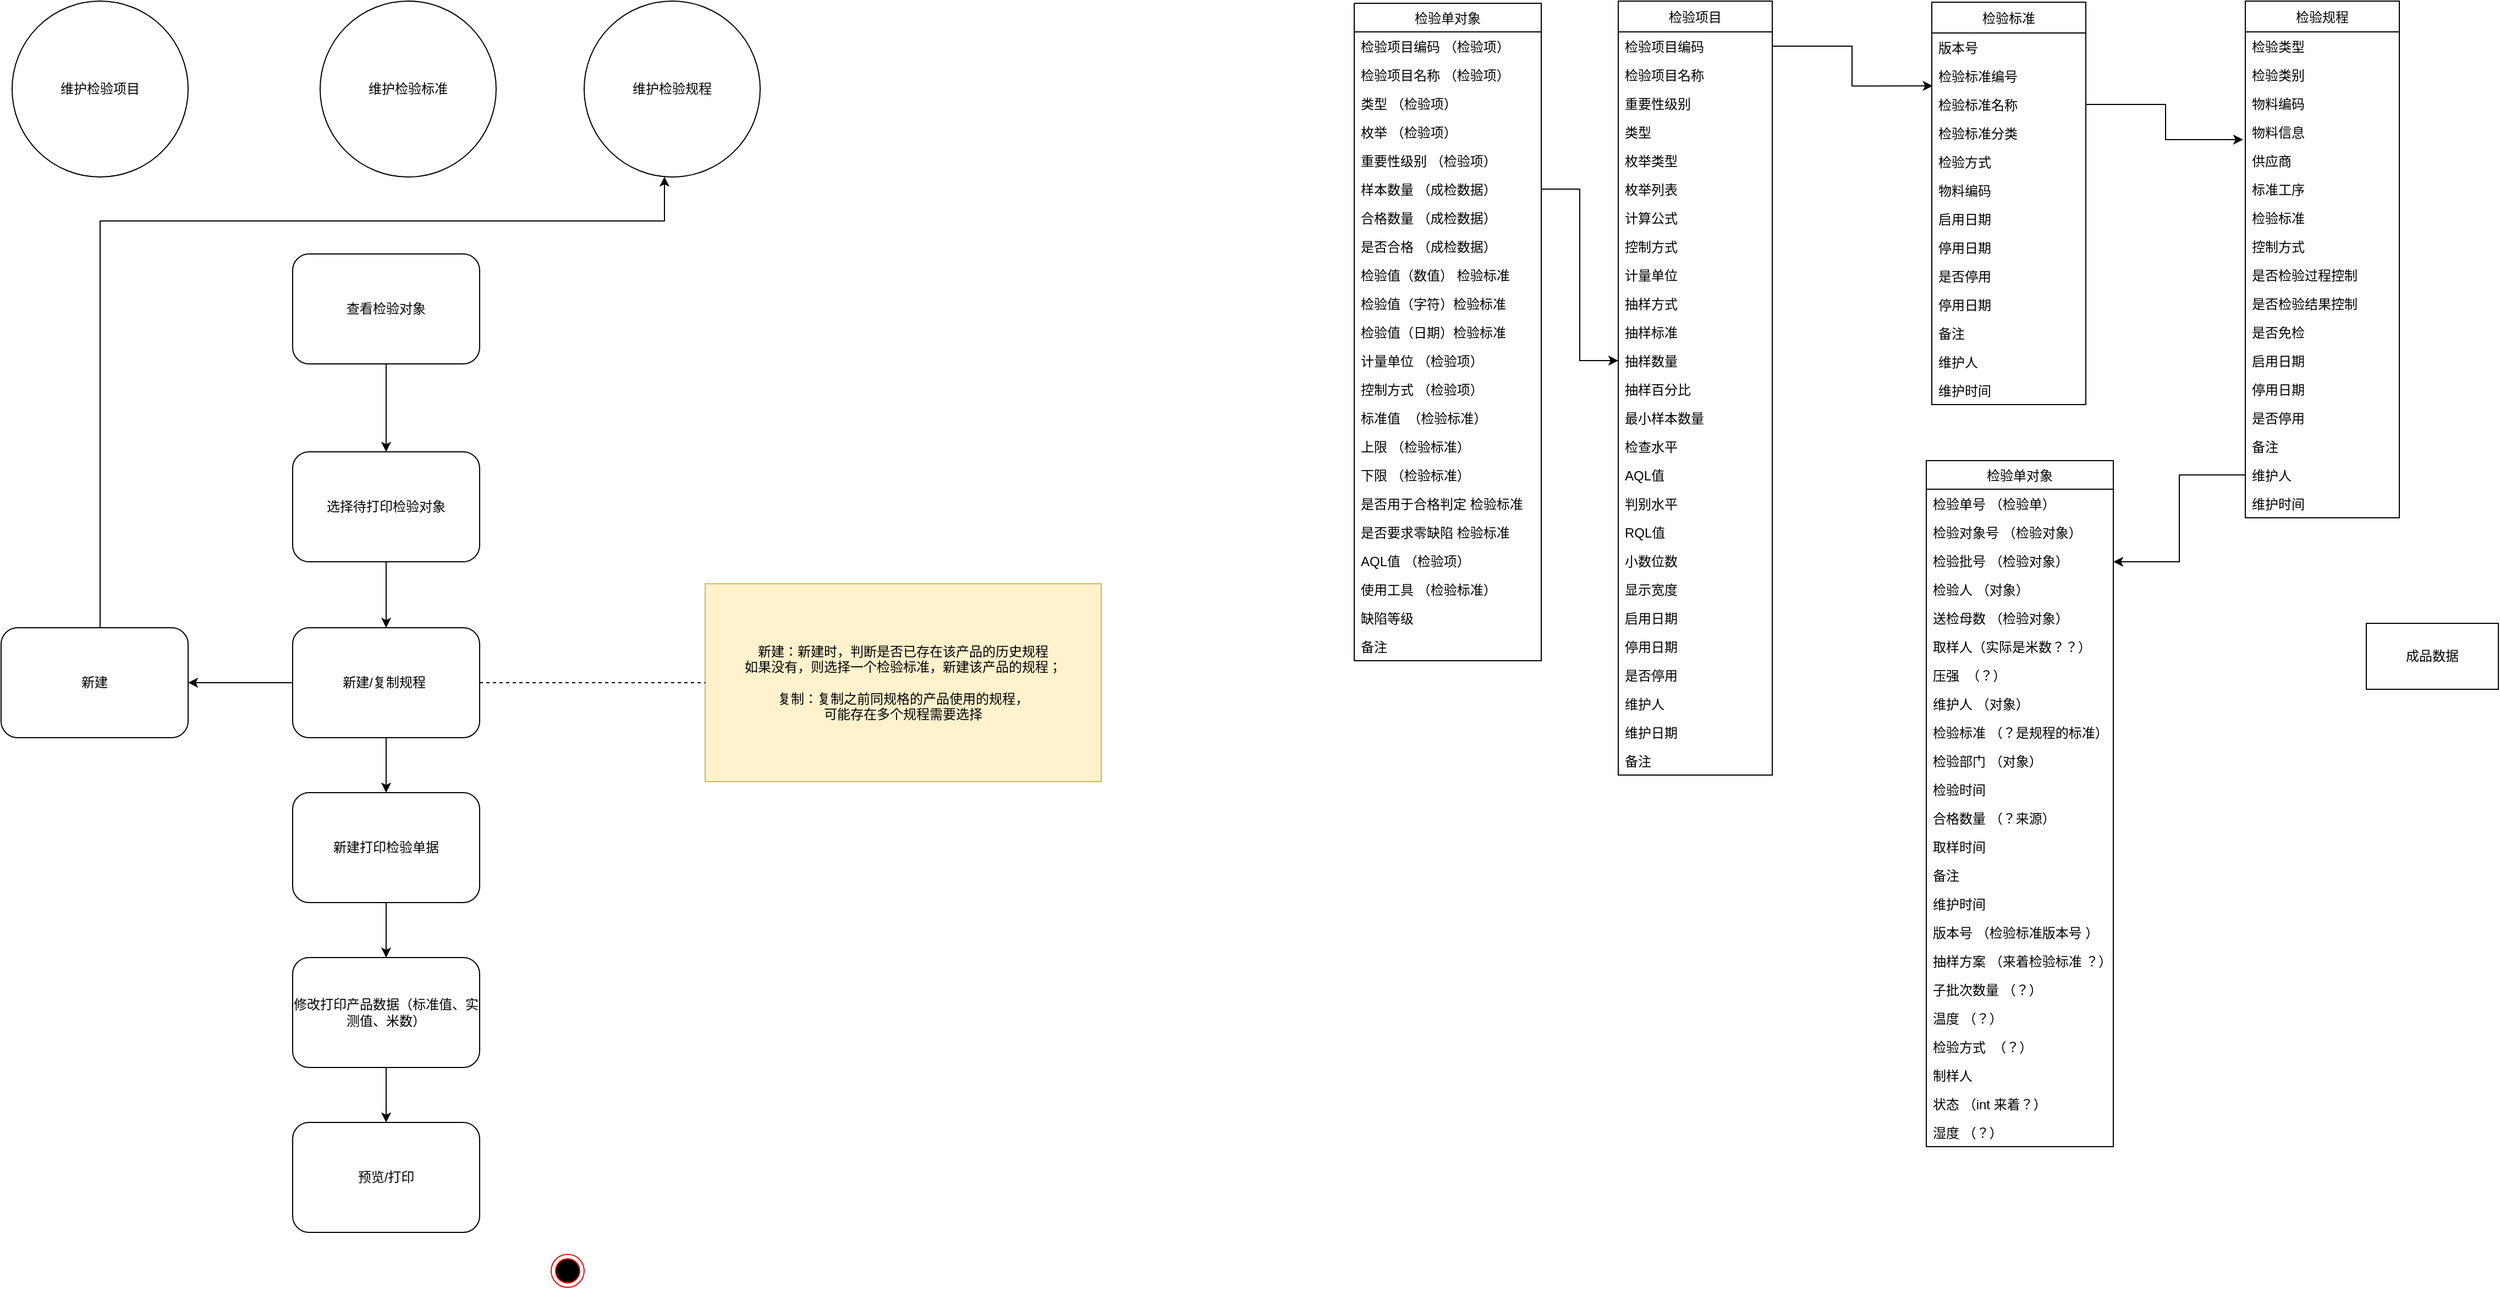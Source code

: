 <mxfile version="11.3.2" type="github" pages="1"><diagram id="yRJw3MfGVrX5ftOfVxAu" name="Page-1"><mxGraphModel dx="1422" dy="794" grid="1" gridSize="10" guides="1" tooltips="1" connect="1" arrows="1" fold="1" page="1" pageScale="1" pageWidth="827" pageHeight="1169" math="0" shadow="0"><root><mxCell id="0"/><mxCell id="1" parent="0"/><mxCell id="pvMwDb80GqinH4Lg2zpV-3" value="检验项目" style="swimlane;fontStyle=0;childLayout=stackLayout;horizontal=1;startSize=28;fillColor=none;horizontalStack=0;resizeParent=1;resizeParentMax=0;resizeLast=0;collapsible=1;marginBottom=0;" parent="1" vertex="1"><mxGeometry x="1540" y="40" width="140" height="704" as="geometry"><mxRectangle x="1540" y="40" width="90" height="26" as="alternateBounds"/></mxGeometry></mxCell><mxCell id="pvMwDb80GqinH4Lg2zpV-4" value="检验项目编码" style="text;strokeColor=none;fillColor=none;align=left;verticalAlign=top;spacingLeft=4;spacingRight=4;overflow=hidden;rotatable=0;points=[[0,0.5],[1,0.5]];portConstraint=eastwest;" parent="pvMwDb80GqinH4Lg2zpV-3" vertex="1"><mxGeometry y="28" width="140" height="26" as="geometry"/></mxCell><mxCell id="pvMwDb80GqinH4Lg2zpV-5" value="检验项目名称" style="text;strokeColor=none;fillColor=none;align=left;verticalAlign=top;spacingLeft=4;spacingRight=4;overflow=hidden;rotatable=0;points=[[0,0.5],[1,0.5]];portConstraint=eastwest;" parent="pvMwDb80GqinH4Lg2zpV-3" vertex="1"><mxGeometry y="54" width="140" height="26" as="geometry"/></mxCell><mxCell id="pvMwDb80GqinH4Lg2zpV-6" value="重要性级别" style="text;strokeColor=none;fillColor=none;align=left;verticalAlign=top;spacingLeft=4;spacingRight=4;overflow=hidden;rotatable=0;points=[[0,0.5],[1,0.5]];portConstraint=eastwest;" parent="pvMwDb80GqinH4Lg2zpV-3" vertex="1"><mxGeometry y="80" width="140" height="26" as="geometry"/></mxCell><mxCell id="pvMwDb80GqinH4Lg2zpV-12" value="类型" style="text;strokeColor=none;fillColor=none;align=left;verticalAlign=top;spacingLeft=4;spacingRight=4;overflow=hidden;rotatable=0;points=[[0,0.5],[1,0.5]];portConstraint=eastwest;" parent="pvMwDb80GqinH4Lg2zpV-3" vertex="1"><mxGeometry y="106" width="140" height="26" as="geometry"/></mxCell><mxCell id="pvMwDb80GqinH4Lg2zpV-13" value="枚举类型" style="text;strokeColor=none;fillColor=none;align=left;verticalAlign=top;spacingLeft=4;spacingRight=4;overflow=hidden;rotatable=0;points=[[0,0.5],[1,0.5]];portConstraint=eastwest;" parent="pvMwDb80GqinH4Lg2zpV-3" vertex="1"><mxGeometry y="132" width="140" height="26" as="geometry"/></mxCell><mxCell id="pvMwDb80GqinH4Lg2zpV-14" value="枚举列表" style="text;strokeColor=none;fillColor=none;align=left;verticalAlign=top;spacingLeft=4;spacingRight=4;overflow=hidden;rotatable=0;points=[[0,0.5],[1,0.5]];portConstraint=eastwest;" parent="pvMwDb80GqinH4Lg2zpV-3" vertex="1"><mxGeometry y="158" width="140" height="26" as="geometry"/></mxCell><mxCell id="pvMwDb80GqinH4Lg2zpV-15" value="计算公式" style="text;strokeColor=none;fillColor=none;align=left;verticalAlign=top;spacingLeft=4;spacingRight=4;overflow=hidden;rotatable=0;points=[[0,0.5],[1,0.5]];portConstraint=eastwest;" parent="pvMwDb80GqinH4Lg2zpV-3" vertex="1"><mxGeometry y="184" width="140" height="26" as="geometry"/></mxCell><mxCell id="pvMwDb80GqinH4Lg2zpV-16" value="控制方式" style="text;strokeColor=none;fillColor=none;align=left;verticalAlign=top;spacingLeft=4;spacingRight=4;overflow=hidden;rotatable=0;points=[[0,0.5],[1,0.5]];portConstraint=eastwest;" parent="pvMwDb80GqinH4Lg2zpV-3" vertex="1"><mxGeometry y="210" width="140" height="26" as="geometry"/></mxCell><mxCell id="pvMwDb80GqinH4Lg2zpV-17" value="计量单位" style="text;strokeColor=none;fillColor=none;align=left;verticalAlign=top;spacingLeft=4;spacingRight=4;overflow=hidden;rotatable=0;points=[[0,0.5],[1,0.5]];portConstraint=eastwest;" parent="pvMwDb80GqinH4Lg2zpV-3" vertex="1"><mxGeometry y="236" width="140" height="26" as="geometry"/></mxCell><mxCell id="pvMwDb80GqinH4Lg2zpV-85" value="抽样方式" style="text;strokeColor=none;fillColor=none;align=left;verticalAlign=top;spacingLeft=4;spacingRight=4;overflow=hidden;rotatable=0;points=[[0,0.5],[1,0.5]];portConstraint=eastwest;" parent="pvMwDb80GqinH4Lg2zpV-3" vertex="1"><mxGeometry y="262" width="140" height="26" as="geometry"/></mxCell><mxCell id="pvMwDb80GqinH4Lg2zpV-86" value="抽样标准" style="text;strokeColor=none;fillColor=none;align=left;verticalAlign=top;spacingLeft=4;spacingRight=4;overflow=hidden;rotatable=0;points=[[0,0.5],[1,0.5]];portConstraint=eastwest;" parent="pvMwDb80GqinH4Lg2zpV-3" vertex="1"><mxGeometry y="288" width="140" height="26" as="geometry"/></mxCell><mxCell id="pvMwDb80GqinH4Lg2zpV-87" value="抽样数量" style="text;strokeColor=none;fillColor=none;align=left;verticalAlign=top;spacingLeft=4;spacingRight=4;overflow=hidden;rotatable=0;points=[[0,0.5],[1,0.5]];portConstraint=eastwest;" parent="pvMwDb80GqinH4Lg2zpV-3" vertex="1"><mxGeometry y="314" width="140" height="26" as="geometry"/></mxCell><mxCell id="pvMwDb80GqinH4Lg2zpV-88" value="抽样百分比" style="text;strokeColor=none;fillColor=none;align=left;verticalAlign=top;spacingLeft=4;spacingRight=4;overflow=hidden;rotatable=0;points=[[0,0.5],[1,0.5]];portConstraint=eastwest;" parent="pvMwDb80GqinH4Lg2zpV-3" vertex="1"><mxGeometry y="340" width="140" height="26" as="geometry"/></mxCell><mxCell id="pvMwDb80GqinH4Lg2zpV-89" value="最小样本数量" style="text;strokeColor=none;fillColor=none;align=left;verticalAlign=top;spacingLeft=4;spacingRight=4;overflow=hidden;rotatable=0;points=[[0,0.5],[1,0.5]];portConstraint=eastwest;" parent="pvMwDb80GqinH4Lg2zpV-3" vertex="1"><mxGeometry y="366" width="140" height="26" as="geometry"/></mxCell><mxCell id="pvMwDb80GqinH4Lg2zpV-90" value="检查水平" style="text;strokeColor=none;fillColor=none;align=left;verticalAlign=top;spacingLeft=4;spacingRight=4;overflow=hidden;rotatable=0;points=[[0,0.5],[1,0.5]];portConstraint=eastwest;" parent="pvMwDb80GqinH4Lg2zpV-3" vertex="1"><mxGeometry y="392" width="140" height="26" as="geometry"/></mxCell><mxCell id="pvMwDb80GqinH4Lg2zpV-91" value="AQL值" style="text;strokeColor=none;fillColor=none;align=left;verticalAlign=top;spacingLeft=4;spacingRight=4;overflow=hidden;rotatable=0;points=[[0,0.5],[1,0.5]];portConstraint=eastwest;" parent="pvMwDb80GqinH4Lg2zpV-3" vertex="1"><mxGeometry y="418" width="140" height="26" as="geometry"/></mxCell><mxCell id="pvMwDb80GqinH4Lg2zpV-92" value="判别水平" style="text;strokeColor=none;fillColor=none;align=left;verticalAlign=top;spacingLeft=4;spacingRight=4;overflow=hidden;rotatable=0;points=[[0,0.5],[1,0.5]];portConstraint=eastwest;" parent="pvMwDb80GqinH4Lg2zpV-3" vertex="1"><mxGeometry y="444" width="140" height="26" as="geometry"/></mxCell><mxCell id="pvMwDb80GqinH4Lg2zpV-93" value="RQL值" style="text;strokeColor=none;fillColor=none;align=left;verticalAlign=top;spacingLeft=4;spacingRight=4;overflow=hidden;rotatable=0;points=[[0,0.5],[1,0.5]];portConstraint=eastwest;" parent="pvMwDb80GqinH4Lg2zpV-3" vertex="1"><mxGeometry y="470" width="140" height="26" as="geometry"/></mxCell><mxCell id="pvMwDb80GqinH4Lg2zpV-94" value="小数位数" style="text;strokeColor=none;fillColor=none;align=left;verticalAlign=top;spacingLeft=4;spacingRight=4;overflow=hidden;rotatable=0;points=[[0,0.5],[1,0.5]];portConstraint=eastwest;" parent="pvMwDb80GqinH4Lg2zpV-3" vertex="1"><mxGeometry y="496" width="140" height="26" as="geometry"/></mxCell><mxCell id="pvMwDb80GqinH4Lg2zpV-95" value="显示宽度" style="text;strokeColor=none;fillColor=none;align=left;verticalAlign=top;spacingLeft=4;spacingRight=4;overflow=hidden;rotatable=0;points=[[0,0.5],[1,0.5]];portConstraint=eastwest;" parent="pvMwDb80GqinH4Lg2zpV-3" vertex="1"><mxGeometry y="522" width="140" height="26" as="geometry"/></mxCell><mxCell id="pvMwDb80GqinH4Lg2zpV-96" value="启用日期" style="text;strokeColor=none;fillColor=none;align=left;verticalAlign=top;spacingLeft=4;spacingRight=4;overflow=hidden;rotatable=0;points=[[0,0.5],[1,0.5]];portConstraint=eastwest;" parent="pvMwDb80GqinH4Lg2zpV-3" vertex="1"><mxGeometry y="548" width="140" height="26" as="geometry"/></mxCell><mxCell id="pvMwDb80GqinH4Lg2zpV-97" value="停用日期" style="text;strokeColor=none;fillColor=none;align=left;verticalAlign=top;spacingLeft=4;spacingRight=4;overflow=hidden;rotatable=0;points=[[0,0.5],[1,0.5]];portConstraint=eastwest;" parent="pvMwDb80GqinH4Lg2zpV-3" vertex="1"><mxGeometry y="574" width="140" height="26" as="geometry"/></mxCell><mxCell id="pvMwDb80GqinH4Lg2zpV-98" value="是否停用" style="text;strokeColor=none;fillColor=none;align=left;verticalAlign=top;spacingLeft=4;spacingRight=4;overflow=hidden;rotatable=0;points=[[0,0.5],[1,0.5]];portConstraint=eastwest;" parent="pvMwDb80GqinH4Lg2zpV-3" vertex="1"><mxGeometry y="600" width="140" height="26" as="geometry"/></mxCell><mxCell id="pvMwDb80GqinH4Lg2zpV-99" value="维护人" style="text;strokeColor=none;fillColor=none;align=left;verticalAlign=top;spacingLeft=4;spacingRight=4;overflow=hidden;rotatable=0;points=[[0,0.5],[1,0.5]];portConstraint=eastwest;" parent="pvMwDb80GqinH4Lg2zpV-3" vertex="1"><mxGeometry y="626" width="140" height="26" as="geometry"/></mxCell><mxCell id="pvMwDb80GqinH4Lg2zpV-100" value="维护日期" style="text;strokeColor=none;fillColor=none;align=left;verticalAlign=top;spacingLeft=4;spacingRight=4;overflow=hidden;rotatable=0;points=[[0,0.5],[1,0.5]];portConstraint=eastwest;" parent="pvMwDb80GqinH4Lg2zpV-3" vertex="1"><mxGeometry y="652" width="140" height="26" as="geometry"/></mxCell><mxCell id="pvMwDb80GqinH4Lg2zpV-101" value="备注" style="text;strokeColor=none;fillColor=none;align=left;verticalAlign=top;spacingLeft=4;spacingRight=4;overflow=hidden;rotatable=0;points=[[0,0.5],[1,0.5]];portConstraint=eastwest;" parent="pvMwDb80GqinH4Lg2zpV-3" vertex="1"><mxGeometry y="678" width="140" height="26" as="geometry"/></mxCell><mxCell id="NYGYwTDS8O_oadzmm9lU-1" value="维护检验项目" style="ellipse;whiteSpace=wrap;html=1;aspect=fixed;" parent="1" vertex="1"><mxGeometry x="80" y="40" width="160" height="160" as="geometry"/></mxCell><mxCell id="NYGYwTDS8O_oadzmm9lU-2" value="维护检验标准" style="ellipse;whiteSpace=wrap;html=1;aspect=fixed;" parent="1" vertex="1"><mxGeometry x="360" y="40" width="160" height="160" as="geometry"/></mxCell><mxCell id="NYGYwTDS8O_oadzmm9lU-3" value="维护检验规程" style="ellipse;whiteSpace=wrap;html=1;aspect=fixed;" parent="1" vertex="1"><mxGeometry x="600" y="40" width="160" height="160" as="geometry"/></mxCell><mxCell id="NYGYwTDS8O_oadzmm9lU-7" style="edgeStyle=orthogonalEdgeStyle;rounded=0;orthogonalLoop=1;jettySize=auto;html=1;exitX=0.5;exitY=1;exitDx=0;exitDy=0;" parent="1" source="NYGYwTDS8O_oadzmm9lU-4" target="NYGYwTDS8O_oadzmm9lU-6" edge="1"><mxGeometry relative="1" as="geometry"/></mxCell><mxCell id="NYGYwTDS8O_oadzmm9lU-4" value="查看检验对象" style="rounded=1;whiteSpace=wrap;html=1;" parent="1" vertex="1"><mxGeometry x="335" y="270" width="170" height="100" as="geometry"/></mxCell><mxCell id="NYGYwTDS8O_oadzmm9lU-9" style="edgeStyle=orthogonalEdgeStyle;rounded=0;orthogonalLoop=1;jettySize=auto;html=1;exitX=0.5;exitY=1;exitDx=0;exitDy=0;" parent="1" source="NYGYwTDS8O_oadzmm9lU-6" target="NYGYwTDS8O_oadzmm9lU-8" edge="1"><mxGeometry relative="1" as="geometry"/></mxCell><mxCell id="NYGYwTDS8O_oadzmm9lU-6" value="选择待打印检验对象" style="rounded=1;whiteSpace=wrap;html=1;" parent="1" vertex="1"><mxGeometry x="335" y="450" width="170" height="100" as="geometry"/></mxCell><mxCell id="NYGYwTDS8O_oadzmm9lU-18" style="edgeStyle=orthogonalEdgeStyle;rounded=0;orthogonalLoop=1;jettySize=auto;html=1;exitX=0.5;exitY=1;exitDx=0;exitDy=0;" parent="1" source="NYGYwTDS8O_oadzmm9lU-8" target="NYGYwTDS8O_oadzmm9lU-15" edge="1"><mxGeometry relative="1" as="geometry"/></mxCell><mxCell id="NYGYwTDS8O_oadzmm9lU-22" style="edgeStyle=orthogonalEdgeStyle;rounded=0;orthogonalLoop=1;jettySize=auto;html=1;exitX=0;exitY=0.5;exitDx=0;exitDy=0;entryX=1;entryY=0.5;entryDx=0;entryDy=0;" parent="1" source="NYGYwTDS8O_oadzmm9lU-8" target="NYGYwTDS8O_oadzmm9lU-21" edge="1"><mxGeometry relative="1" as="geometry"/></mxCell><mxCell id="NYGYwTDS8O_oadzmm9lU-8" value="新建/复制规程&amp;nbsp;" style="rounded=1;whiteSpace=wrap;html=1;" parent="1" vertex="1"><mxGeometry x="335" y="610" width="170" height="100" as="geometry"/></mxCell><mxCell id="NYGYwTDS8O_oadzmm9lU-11" value="新建：新建时，判断是否已存在该产品的历史规程&lt;br&gt;如果没有，则选择一个检验标准，新建该产品的规程；&lt;br&gt;&lt;br&gt;复制：复制之前同规格的产品使用的规程，&lt;br&gt;可能存在多个规程需要选择" style="rounded=0;whiteSpace=wrap;html=1;fillColor=#fff2cc;strokeColor=#d6b656;" parent="1" vertex="1"><mxGeometry x="710" y="570" width="360" height="180" as="geometry"/></mxCell><mxCell id="NYGYwTDS8O_oadzmm9lU-14" value="" style="endArrow=none;dashed=1;html=1;exitX=1;exitY=0.5;exitDx=0;exitDy=0;" parent="1" source="NYGYwTDS8O_oadzmm9lU-8" target="NYGYwTDS8O_oadzmm9lU-11" edge="1"><mxGeometry width="50" height="50" relative="1" as="geometry"><mxPoint x="530" y="700" as="sourcePoint"/><mxPoint x="580" y="650" as="targetPoint"/></mxGeometry></mxCell><mxCell id="pvMwDb80GqinH4Lg2zpV-21" style="edgeStyle=orthogonalEdgeStyle;rounded=0;orthogonalLoop=1;jettySize=auto;html=1;exitX=0.5;exitY=1;exitDx=0;exitDy=0;entryX=0.5;entryY=0;entryDx=0;entryDy=0;" parent="1" source="NYGYwTDS8O_oadzmm9lU-15" target="pvMwDb80GqinH4Lg2zpV-18" edge="1"><mxGeometry relative="1" as="geometry"/></mxCell><mxCell id="NYGYwTDS8O_oadzmm9lU-15" value="新建打印检验单据" style="rounded=1;whiteSpace=wrap;html=1;" parent="1" vertex="1"><mxGeometry x="335" y="760" width="170" height="100" as="geometry"/></mxCell><mxCell id="NYGYwTDS8O_oadzmm9lU-19" value="预览/打印" style="rounded=1;whiteSpace=wrap;html=1;" parent="1" vertex="1"><mxGeometry x="335" y="1060" width="170" height="100" as="geometry"/></mxCell><mxCell id="NYGYwTDS8O_oadzmm9lU-23" style="edgeStyle=orthogonalEdgeStyle;rounded=0;orthogonalLoop=1;jettySize=auto;html=1;exitX=0.5;exitY=0;exitDx=0;exitDy=0;" parent="1" source="NYGYwTDS8O_oadzmm9lU-21" target="NYGYwTDS8O_oadzmm9lU-3" edge="1"><mxGeometry relative="1" as="geometry"><Array as="points"><mxPoint x="160" y="610"/><mxPoint x="160" y="240"/><mxPoint x="673" y="240"/></Array></mxGeometry></mxCell><mxCell id="NYGYwTDS8O_oadzmm9lU-21" value="新建" style="rounded=1;whiteSpace=wrap;html=1;" parent="1" vertex="1"><mxGeometry x="70" y="610" width="170" height="100" as="geometry"/></mxCell><mxCell id="pvMwDb80GqinH4Lg2zpV-22" style="edgeStyle=orthogonalEdgeStyle;rounded=0;orthogonalLoop=1;jettySize=auto;html=1;exitX=0.5;exitY=1;exitDx=0;exitDy=0;entryX=0.5;entryY=0;entryDx=0;entryDy=0;" parent="1" source="pvMwDb80GqinH4Lg2zpV-18" target="NYGYwTDS8O_oadzmm9lU-19" edge="1"><mxGeometry relative="1" as="geometry"/></mxCell><mxCell id="pvMwDb80GqinH4Lg2zpV-18" value="修改打印产品数据（标准值、实测值、米数）" style="rounded=1;whiteSpace=wrap;html=1;" parent="1" vertex="1"><mxGeometry x="335" y="910" width="170" height="100" as="geometry"/></mxCell><mxCell id="pvMwDb80GqinH4Lg2zpV-60" value="检验单对象" style="swimlane;fontStyle=0;childLayout=stackLayout;horizontal=1;startSize=26;fillColor=none;horizontalStack=0;resizeParent=1;resizeParentMax=0;resizeLast=0;collapsible=1;marginBottom=0;" parent="1" vertex="1"><mxGeometry x="1820" y="458" width="170" height="624" as="geometry"><mxRectangle x="1250" y="41" width="90" height="26" as="alternateBounds"/></mxGeometry></mxCell><mxCell id="pvMwDb80GqinH4Lg2zpV-61" value="检验单号 （检验单）  " style="text;strokeColor=none;fillColor=none;align=left;verticalAlign=top;spacingLeft=4;spacingRight=4;overflow=hidden;rotatable=0;points=[[0,0.5],[1,0.5]];portConstraint=eastwest;" parent="pvMwDb80GqinH4Lg2zpV-60" vertex="1"><mxGeometry y="26" width="170" height="26" as="geometry"/></mxCell><mxCell id="pvMwDb80GqinH4Lg2zpV-62" value="检验对象号 （检验对象）" style="text;strokeColor=none;fillColor=none;align=left;verticalAlign=top;spacingLeft=4;spacingRight=4;overflow=hidden;rotatable=0;points=[[0,0.5],[1,0.5]];portConstraint=eastwest;" parent="pvMwDb80GqinH4Lg2zpV-60" vertex="1"><mxGeometry y="52" width="170" height="26" as="geometry"/></mxCell><mxCell id="pvMwDb80GqinH4Lg2zpV-63" value="检验批号 （检验对象）" style="text;strokeColor=none;fillColor=none;align=left;verticalAlign=top;spacingLeft=4;spacingRight=4;overflow=hidden;rotatable=0;points=[[0,0.5],[1,0.5]];portConstraint=eastwest;" parent="pvMwDb80GqinH4Lg2zpV-60" vertex="1"><mxGeometry y="78" width="170" height="26" as="geometry"/></mxCell><mxCell id="pvMwDb80GqinH4Lg2zpV-64" value="检验人 （对象）" style="text;strokeColor=none;fillColor=none;align=left;verticalAlign=top;spacingLeft=4;spacingRight=4;overflow=hidden;rotatable=0;points=[[0,0.5],[1,0.5]];portConstraint=eastwest;" parent="pvMwDb80GqinH4Lg2zpV-60" vertex="1"><mxGeometry y="104" width="170" height="26" as="geometry"/></mxCell><mxCell id="pvMwDb80GqinH4Lg2zpV-65" value="送检母数 （检验对象）" style="text;strokeColor=none;fillColor=none;align=left;verticalAlign=top;spacingLeft=4;spacingRight=4;overflow=hidden;rotatable=0;points=[[0,0.5],[1,0.5]];portConstraint=eastwest;" parent="pvMwDb80GqinH4Lg2zpV-60" vertex="1"><mxGeometry y="130" width="170" height="26" as="geometry"/></mxCell><mxCell id="pvMwDb80GqinH4Lg2zpV-66" value="取样人（实际是米数？？）" style="text;strokeColor=none;fillColor=none;align=left;verticalAlign=top;spacingLeft=4;spacingRight=4;overflow=hidden;rotatable=0;points=[[0,0.5],[1,0.5]];portConstraint=eastwest;" parent="pvMwDb80GqinH4Lg2zpV-60" vertex="1"><mxGeometry y="156" width="170" height="26" as="geometry"/></mxCell><mxCell id="pvMwDb80GqinH4Lg2zpV-67" value="压强  （？）" style="text;strokeColor=none;fillColor=none;align=left;verticalAlign=top;spacingLeft=4;spacingRight=4;overflow=hidden;rotatable=0;points=[[0,0.5],[1,0.5]];portConstraint=eastwest;" parent="pvMwDb80GqinH4Lg2zpV-60" vertex="1"><mxGeometry y="182" width="170" height="26" as="geometry"/></mxCell><mxCell id="pvMwDb80GqinH4Lg2zpV-68" value="维护人 （对象）" style="text;strokeColor=none;fillColor=none;align=left;verticalAlign=top;spacingLeft=4;spacingRight=4;overflow=hidden;rotatable=0;points=[[0,0.5],[1,0.5]];portConstraint=eastwest;" parent="pvMwDb80GqinH4Lg2zpV-60" vertex="1"><mxGeometry y="208" width="170" height="26" as="geometry"/></mxCell><mxCell id="pvMwDb80GqinH4Lg2zpV-69" value="检验标准 （？是规程的标准） " style="text;strokeColor=none;fillColor=none;align=left;verticalAlign=top;spacingLeft=4;spacingRight=4;overflow=hidden;rotatable=0;points=[[0,0.5],[1,0.5]];portConstraint=eastwest;" parent="pvMwDb80GqinH4Lg2zpV-60" vertex="1"><mxGeometry y="234" width="170" height="26" as="geometry"/></mxCell><mxCell id="pvMwDb80GqinH4Lg2zpV-70" value="检验部门 （对象）" style="text;strokeColor=none;fillColor=none;align=left;verticalAlign=top;spacingLeft=4;spacingRight=4;overflow=hidden;rotatable=0;points=[[0,0.5],[1,0.5]];portConstraint=eastwest;" parent="pvMwDb80GqinH4Lg2zpV-60" vertex="1"><mxGeometry y="260" width="170" height="26" as="geometry"/></mxCell><mxCell id="pvMwDb80GqinH4Lg2zpV-71" value="检验时间" style="text;strokeColor=none;fillColor=none;align=left;verticalAlign=top;spacingLeft=4;spacingRight=4;overflow=hidden;rotatable=0;points=[[0,0.5],[1,0.5]];portConstraint=eastwest;" parent="pvMwDb80GqinH4Lg2zpV-60" vertex="1"><mxGeometry y="286" width="170" height="26" as="geometry"/></mxCell><mxCell id="pvMwDb80GqinH4Lg2zpV-72" value="合格数量 （？来源）" style="text;strokeColor=none;fillColor=none;align=left;verticalAlign=top;spacingLeft=4;spacingRight=4;overflow=hidden;rotatable=0;points=[[0,0.5],[1,0.5]];portConstraint=eastwest;" parent="pvMwDb80GqinH4Lg2zpV-60" vertex="1"><mxGeometry y="312" width="170" height="26" as="geometry"/></mxCell><mxCell id="pvMwDb80GqinH4Lg2zpV-73" value="取样时间" style="text;strokeColor=none;fillColor=none;align=left;verticalAlign=top;spacingLeft=4;spacingRight=4;overflow=hidden;rotatable=0;points=[[0,0.5],[1,0.5]];portConstraint=eastwest;" parent="pvMwDb80GqinH4Lg2zpV-60" vertex="1"><mxGeometry y="338" width="170" height="26" as="geometry"/></mxCell><mxCell id="pvMwDb80GqinH4Lg2zpV-74" value="备注" style="text;strokeColor=none;fillColor=none;align=left;verticalAlign=top;spacingLeft=4;spacingRight=4;overflow=hidden;rotatable=0;points=[[0,0.5],[1,0.5]];portConstraint=eastwest;" parent="pvMwDb80GqinH4Lg2zpV-60" vertex="1"><mxGeometry y="364" width="170" height="26" as="geometry"/></mxCell><mxCell id="pvMwDb80GqinH4Lg2zpV-75" value="维护时间" style="text;strokeColor=none;fillColor=none;align=left;verticalAlign=top;spacingLeft=4;spacingRight=4;overflow=hidden;rotatable=0;points=[[0,0.5],[1,0.5]];portConstraint=eastwest;" parent="pvMwDb80GqinH4Lg2zpV-60" vertex="1"><mxGeometry y="390" width="170" height="26" as="geometry"/></mxCell><mxCell id="pvMwDb80GqinH4Lg2zpV-76" value="版本号 （检验标准版本号 ）" style="text;strokeColor=none;fillColor=none;align=left;verticalAlign=top;spacingLeft=4;spacingRight=4;overflow=hidden;rotatable=0;points=[[0,0.5],[1,0.5]];portConstraint=eastwest;" parent="pvMwDb80GqinH4Lg2zpV-60" vertex="1"><mxGeometry y="416" width="170" height="26" as="geometry"/></mxCell><mxCell id="pvMwDb80GqinH4Lg2zpV-77" value="抽样方案 （来着检验标准 ？）" style="text;strokeColor=none;fillColor=none;align=left;verticalAlign=top;spacingLeft=4;spacingRight=4;overflow=hidden;rotatable=0;points=[[0,0.5],[1,0.5]];portConstraint=eastwest;" parent="pvMwDb80GqinH4Lg2zpV-60" vertex="1"><mxGeometry y="442" width="170" height="26" as="geometry"/></mxCell><mxCell id="pvMwDb80GqinH4Lg2zpV-78" value="子批次数量 （？）" style="text;strokeColor=none;fillColor=none;align=left;verticalAlign=top;spacingLeft=4;spacingRight=4;overflow=hidden;rotatable=0;points=[[0,0.5],[1,0.5]];portConstraint=eastwest;" parent="pvMwDb80GqinH4Lg2zpV-60" vertex="1"><mxGeometry y="468" width="170" height="26" as="geometry"/></mxCell><mxCell id="pvMwDb80GqinH4Lg2zpV-79" value="温度 （？）" style="text;strokeColor=none;fillColor=none;align=left;verticalAlign=top;spacingLeft=4;spacingRight=4;overflow=hidden;rotatable=0;points=[[0,0.5],[1,0.5]];portConstraint=eastwest;" parent="pvMwDb80GqinH4Lg2zpV-60" vertex="1"><mxGeometry y="494" width="170" height="26" as="geometry"/></mxCell><mxCell id="pvMwDb80GqinH4Lg2zpV-80" value="检验方式  （？）" style="text;strokeColor=none;fillColor=none;align=left;verticalAlign=top;spacingLeft=4;spacingRight=4;overflow=hidden;rotatable=0;points=[[0,0.5],[1,0.5]];portConstraint=eastwest;" parent="pvMwDb80GqinH4Lg2zpV-60" vertex="1"><mxGeometry y="520" width="170" height="26" as="geometry"/></mxCell><mxCell id="pvMwDb80GqinH4Lg2zpV-81" value="制样人" style="text;strokeColor=none;fillColor=none;align=left;verticalAlign=top;spacingLeft=4;spacingRight=4;overflow=hidden;rotatable=0;points=[[0,0.5],[1,0.5]];portConstraint=eastwest;" parent="pvMwDb80GqinH4Lg2zpV-60" vertex="1"><mxGeometry y="546" width="170" height="26" as="geometry"/></mxCell><mxCell id="pvMwDb80GqinH4Lg2zpV-82" value="状态 （int 来着？）" style="text;strokeColor=none;fillColor=none;align=left;verticalAlign=top;spacingLeft=4;spacingRight=4;overflow=hidden;rotatable=0;points=[[0,0.5],[1,0.5]];portConstraint=eastwest;" parent="pvMwDb80GqinH4Lg2zpV-60" vertex="1"><mxGeometry y="572" width="170" height="26" as="geometry"/></mxCell><mxCell id="pvMwDb80GqinH4Lg2zpV-83" value="湿度 （？）" style="text;strokeColor=none;fillColor=none;align=left;verticalAlign=top;spacingLeft=4;spacingRight=4;overflow=hidden;rotatable=0;points=[[0,0.5],[1,0.5]];portConstraint=eastwest;" parent="pvMwDb80GqinH4Lg2zpV-60" vertex="1"><mxGeometry y="598" width="170" height="26" as="geometry"/></mxCell><mxCell id="pvMwDb80GqinH4Lg2zpV-84" value="" style="ellipse;html=1;shape=endState;fillColor=#000000;strokeColor=#ff0000;" parent="1" vertex="1"><mxGeometry x="570" y="1180" width="30" height="30" as="geometry"/></mxCell><mxCell id="pvMwDb80GqinH4Lg2zpV-102" value="检验规程" style="swimlane;fontStyle=0;childLayout=stackLayout;horizontal=1;startSize=28;fillColor=none;horizontalStack=0;resizeParent=1;resizeParentMax=0;resizeLast=0;collapsible=1;marginBottom=0;" parent="1" vertex="1"><mxGeometry x="2110" y="40" width="140" height="470" as="geometry"><mxRectangle x="2110" y="40" width="90" height="26" as="alternateBounds"/></mxGeometry></mxCell><mxCell id="pvMwDb80GqinH4Lg2zpV-103" value="检验类型" style="text;strokeColor=none;fillColor=none;align=left;verticalAlign=top;spacingLeft=4;spacingRight=4;overflow=hidden;rotatable=0;points=[[0,0.5],[1,0.5]];portConstraint=eastwest;" parent="pvMwDb80GqinH4Lg2zpV-102" vertex="1"><mxGeometry y="28" width="140" height="26" as="geometry"/></mxCell><mxCell id="pvMwDb80GqinH4Lg2zpV-104" value="检验类别" style="text;strokeColor=none;fillColor=none;align=left;verticalAlign=top;spacingLeft=4;spacingRight=4;overflow=hidden;rotatable=0;points=[[0,0.5],[1,0.5]];portConstraint=eastwest;" parent="pvMwDb80GqinH4Lg2zpV-102" vertex="1"><mxGeometry y="54" width="140" height="26" as="geometry"/></mxCell><mxCell id="pvMwDb80GqinH4Lg2zpV-105" value="物料编码" style="text;strokeColor=none;fillColor=none;align=left;verticalAlign=top;spacingLeft=4;spacingRight=4;overflow=hidden;rotatable=0;points=[[0,0.5],[1,0.5]];portConstraint=eastwest;" parent="pvMwDb80GqinH4Lg2zpV-102" vertex="1"><mxGeometry y="80" width="140" height="26" as="geometry"/></mxCell><mxCell id="pvMwDb80GqinH4Lg2zpV-106" value="物料信息" style="text;strokeColor=none;fillColor=none;align=left;verticalAlign=top;spacingLeft=4;spacingRight=4;overflow=hidden;rotatable=0;points=[[0,0.5],[1,0.5]];portConstraint=eastwest;" parent="pvMwDb80GqinH4Lg2zpV-102" vertex="1"><mxGeometry y="106" width="140" height="26" as="geometry"/></mxCell><mxCell id="pvMwDb80GqinH4Lg2zpV-107" value="供应商" style="text;strokeColor=none;fillColor=none;align=left;verticalAlign=top;spacingLeft=4;spacingRight=4;overflow=hidden;rotatable=0;points=[[0,0.5],[1,0.5]];portConstraint=eastwest;" parent="pvMwDb80GqinH4Lg2zpV-102" vertex="1"><mxGeometry y="132" width="140" height="26" as="geometry"/></mxCell><mxCell id="pvMwDb80GqinH4Lg2zpV-108" value="标准工序" style="text;strokeColor=none;fillColor=none;align=left;verticalAlign=top;spacingLeft=4;spacingRight=4;overflow=hidden;rotatable=0;points=[[0,0.5],[1,0.5]];portConstraint=eastwest;" parent="pvMwDb80GqinH4Lg2zpV-102" vertex="1"><mxGeometry y="158" width="140" height="26" as="geometry"/></mxCell><mxCell id="pvMwDb80GqinH4Lg2zpV-109" value="检验标准" style="text;strokeColor=none;fillColor=none;align=left;verticalAlign=top;spacingLeft=4;spacingRight=4;overflow=hidden;rotatable=0;points=[[0,0.5],[1,0.5]];portConstraint=eastwest;" parent="pvMwDb80GqinH4Lg2zpV-102" vertex="1"><mxGeometry y="184" width="140" height="26" as="geometry"/></mxCell><mxCell id="pvMwDb80GqinH4Lg2zpV-110" value="控制方式" style="text;strokeColor=none;fillColor=none;align=left;verticalAlign=top;spacingLeft=4;spacingRight=4;overflow=hidden;rotatable=0;points=[[0,0.5],[1,0.5]];portConstraint=eastwest;" parent="pvMwDb80GqinH4Lg2zpV-102" vertex="1"><mxGeometry y="210" width="140" height="26" as="geometry"/></mxCell><mxCell id="pvMwDb80GqinH4Lg2zpV-111" value="是否检验过程控制" style="text;strokeColor=none;fillColor=none;align=left;verticalAlign=top;spacingLeft=4;spacingRight=4;overflow=hidden;rotatable=0;points=[[0,0.5],[1,0.5]];portConstraint=eastwest;" parent="pvMwDb80GqinH4Lg2zpV-102" vertex="1"><mxGeometry y="236" width="140" height="26" as="geometry"/></mxCell><mxCell id="pvMwDb80GqinH4Lg2zpV-112" value="是否检验结果控制" style="text;strokeColor=none;fillColor=none;align=left;verticalAlign=top;spacingLeft=4;spacingRight=4;overflow=hidden;rotatable=0;points=[[0,0.5],[1,0.5]];portConstraint=eastwest;" parent="pvMwDb80GqinH4Lg2zpV-102" vertex="1"><mxGeometry y="262" width="140" height="26" as="geometry"/></mxCell><mxCell id="pvMwDb80GqinH4Lg2zpV-113" value="是否免检" style="text;strokeColor=none;fillColor=none;align=left;verticalAlign=top;spacingLeft=4;spacingRight=4;overflow=hidden;rotatable=0;points=[[0,0.5],[1,0.5]];portConstraint=eastwest;" parent="pvMwDb80GqinH4Lg2zpV-102" vertex="1"><mxGeometry y="288" width="140" height="26" as="geometry"/></mxCell><mxCell id="pvMwDb80GqinH4Lg2zpV-114" value="启用日期" style="text;strokeColor=none;fillColor=none;align=left;verticalAlign=top;spacingLeft=4;spacingRight=4;overflow=hidden;rotatable=0;points=[[0,0.5],[1,0.5]];portConstraint=eastwest;" parent="pvMwDb80GqinH4Lg2zpV-102" vertex="1"><mxGeometry y="314" width="140" height="26" as="geometry"/></mxCell><mxCell id="pvMwDb80GqinH4Lg2zpV-115" value="停用日期" style="text;strokeColor=none;fillColor=none;align=left;verticalAlign=top;spacingLeft=4;spacingRight=4;overflow=hidden;rotatable=0;points=[[0,0.5],[1,0.5]];portConstraint=eastwest;" parent="pvMwDb80GqinH4Lg2zpV-102" vertex="1"><mxGeometry y="340" width="140" height="26" as="geometry"/></mxCell><mxCell id="pvMwDb80GqinH4Lg2zpV-116" value="是否停用" style="text;strokeColor=none;fillColor=none;align=left;verticalAlign=top;spacingLeft=4;spacingRight=4;overflow=hidden;rotatable=0;points=[[0,0.5],[1,0.5]];portConstraint=eastwest;" parent="pvMwDb80GqinH4Lg2zpV-102" vertex="1"><mxGeometry y="366" width="140" height="26" as="geometry"/></mxCell><mxCell id="pvMwDb80GqinH4Lg2zpV-117" value="备注" style="text;strokeColor=none;fillColor=none;align=left;verticalAlign=top;spacingLeft=4;spacingRight=4;overflow=hidden;rotatable=0;points=[[0,0.5],[1,0.5]];portConstraint=eastwest;" parent="pvMwDb80GqinH4Lg2zpV-102" vertex="1"><mxGeometry y="392" width="140" height="26" as="geometry"/></mxCell><mxCell id="pvMwDb80GqinH4Lg2zpV-118" value="维护人" style="text;strokeColor=none;fillColor=none;align=left;verticalAlign=top;spacingLeft=4;spacingRight=4;overflow=hidden;rotatable=0;points=[[0,0.5],[1,0.5]];portConstraint=eastwest;" parent="pvMwDb80GqinH4Lg2zpV-102" vertex="1"><mxGeometry y="418" width="140" height="26" as="geometry"/></mxCell><mxCell id="pvMwDb80GqinH4Lg2zpV-119" value="维护时间" style="text;strokeColor=none;fillColor=none;align=left;verticalAlign=top;spacingLeft=4;spacingRight=4;overflow=hidden;rotatable=0;points=[[0,0.5],[1,0.5]];portConstraint=eastwest;" parent="pvMwDb80GqinH4Lg2zpV-102" vertex="1"><mxGeometry y="444" width="140" height="26" as="geometry"/></mxCell><mxCell id="pvMwDb80GqinH4Lg2zpV-129" value="检验标准" style="swimlane;fontStyle=0;childLayout=stackLayout;horizontal=1;startSize=28;fillColor=none;horizontalStack=0;resizeParent=1;resizeParentMax=0;resizeLast=0;collapsible=1;marginBottom=0;" parent="1" vertex="1"><mxGeometry x="1825" y="41" width="140" height="366" as="geometry"><mxRectangle x="1825" y="41" width="90" height="26" as="alternateBounds"/></mxGeometry></mxCell><mxCell id="pvMwDb80GqinH4Lg2zpV-130" value="版本号" style="text;strokeColor=none;fillColor=none;align=left;verticalAlign=top;spacingLeft=4;spacingRight=4;overflow=hidden;rotatable=0;points=[[0,0.5],[1,0.5]];portConstraint=eastwest;" parent="pvMwDb80GqinH4Lg2zpV-129" vertex="1"><mxGeometry y="28" width="140" height="26" as="geometry"/></mxCell><mxCell id="pvMwDb80GqinH4Lg2zpV-131" value="检验标准编号" style="text;strokeColor=none;fillColor=none;align=left;verticalAlign=top;spacingLeft=4;spacingRight=4;overflow=hidden;rotatable=0;points=[[0,0.5],[1,0.5]];portConstraint=eastwest;" parent="pvMwDb80GqinH4Lg2zpV-129" vertex="1"><mxGeometry y="54" width="140" height="26" as="geometry"/></mxCell><mxCell id="pvMwDb80GqinH4Lg2zpV-132" value="检验标准名称" style="text;strokeColor=none;fillColor=none;align=left;verticalAlign=top;spacingLeft=4;spacingRight=4;overflow=hidden;rotatable=0;points=[[0,0.5],[1,0.5]];portConstraint=eastwest;" parent="pvMwDb80GqinH4Lg2zpV-129" vertex="1"><mxGeometry y="80" width="140" height="26" as="geometry"/></mxCell><mxCell id="pvMwDb80GqinH4Lg2zpV-133" value="检验标准分类" style="text;strokeColor=none;fillColor=none;align=left;verticalAlign=top;spacingLeft=4;spacingRight=4;overflow=hidden;rotatable=0;points=[[0,0.5],[1,0.5]];portConstraint=eastwest;" parent="pvMwDb80GqinH4Lg2zpV-129" vertex="1"><mxGeometry y="106" width="140" height="26" as="geometry"/></mxCell><mxCell id="pvMwDb80GqinH4Lg2zpV-134" value="检验方式" style="text;strokeColor=none;fillColor=none;align=left;verticalAlign=top;spacingLeft=4;spacingRight=4;overflow=hidden;rotatable=0;points=[[0,0.5],[1,0.5]];portConstraint=eastwest;" parent="pvMwDb80GqinH4Lg2zpV-129" vertex="1"><mxGeometry y="132" width="140" height="26" as="geometry"/></mxCell><mxCell id="pvMwDb80GqinH4Lg2zpV-135" value="物料编码" style="text;strokeColor=none;fillColor=none;align=left;verticalAlign=top;spacingLeft=4;spacingRight=4;overflow=hidden;rotatable=0;points=[[0,0.5],[1,0.5]];portConstraint=eastwest;" parent="pvMwDb80GqinH4Lg2zpV-129" vertex="1"><mxGeometry y="158" width="140" height="26" as="geometry"/></mxCell><mxCell id="pvMwDb80GqinH4Lg2zpV-136" value="启用日期" style="text;strokeColor=none;fillColor=none;align=left;verticalAlign=top;spacingLeft=4;spacingRight=4;overflow=hidden;rotatable=0;points=[[0,0.5],[1,0.5]];portConstraint=eastwest;" parent="pvMwDb80GqinH4Lg2zpV-129" vertex="1"><mxGeometry y="184" width="140" height="26" as="geometry"/></mxCell><mxCell id="pvMwDb80GqinH4Lg2zpV-142" value="停用日期" style="text;strokeColor=none;fillColor=none;align=left;verticalAlign=top;spacingLeft=4;spacingRight=4;overflow=hidden;rotatable=0;points=[[0,0.5],[1,0.5]];portConstraint=eastwest;" parent="pvMwDb80GqinH4Lg2zpV-129" vertex="1"><mxGeometry y="210" width="140" height="26" as="geometry"/></mxCell><mxCell id="pvMwDb80GqinH4Lg2zpV-143" value="是否停用" style="text;strokeColor=none;fillColor=none;align=left;verticalAlign=top;spacingLeft=4;spacingRight=4;overflow=hidden;rotatable=0;points=[[0,0.5],[1,0.5]];portConstraint=eastwest;" parent="pvMwDb80GqinH4Lg2zpV-129" vertex="1"><mxGeometry y="236" width="140" height="26" as="geometry"/></mxCell><mxCell id="pvMwDb80GqinH4Lg2zpV-147" value="停用日期" style="text;strokeColor=none;fillColor=none;align=left;verticalAlign=top;spacingLeft=4;spacingRight=4;overflow=hidden;rotatable=0;points=[[0,0.5],[1,0.5]];portConstraint=eastwest;" parent="pvMwDb80GqinH4Lg2zpV-129" vertex="1"><mxGeometry y="262" width="140" height="26" as="geometry"/></mxCell><mxCell id="pvMwDb80GqinH4Lg2zpV-144" value="备注" style="text;strokeColor=none;fillColor=none;align=left;verticalAlign=top;spacingLeft=4;spacingRight=4;overflow=hidden;rotatable=0;points=[[0,0.5],[1,0.5]];portConstraint=eastwest;" parent="pvMwDb80GqinH4Lg2zpV-129" vertex="1"><mxGeometry y="288" width="140" height="26" as="geometry"/></mxCell><mxCell id="pvMwDb80GqinH4Lg2zpV-145" value="维护人" style="text;strokeColor=none;fillColor=none;align=left;verticalAlign=top;spacingLeft=4;spacingRight=4;overflow=hidden;rotatable=0;points=[[0,0.5],[1,0.5]];portConstraint=eastwest;" parent="pvMwDb80GqinH4Lg2zpV-129" vertex="1"><mxGeometry y="314" width="140" height="26" as="geometry"/></mxCell><mxCell id="pvMwDb80GqinH4Lg2zpV-146" value="维护时间" style="text;strokeColor=none;fillColor=none;align=left;verticalAlign=top;spacingLeft=4;spacingRight=4;overflow=hidden;rotatable=0;points=[[0,0.5],[1,0.5]];portConstraint=eastwest;" parent="pvMwDb80GqinH4Lg2zpV-129" vertex="1"><mxGeometry y="340" width="140" height="26" as="geometry"/></mxCell><mxCell id="pvMwDb80GqinH4Lg2zpV-149" style="edgeStyle=orthogonalEdgeStyle;rounded=0;orthogonalLoop=1;jettySize=auto;html=1;exitX=1;exitY=0.5;exitDx=0;exitDy=0;entryX=-0.014;entryY=0.769;entryDx=0;entryDy=0;entryPerimeter=0;" parent="1" source="pvMwDb80GqinH4Lg2zpV-132" target="pvMwDb80GqinH4Lg2zpV-106" edge="1"><mxGeometry relative="1" as="geometry"/></mxCell><mxCell id="pvMwDb80GqinH4Lg2zpV-150" style="edgeStyle=orthogonalEdgeStyle;rounded=0;orthogonalLoop=1;jettySize=auto;html=1;exitX=1;exitY=0.5;exitDx=0;exitDy=0;entryX=0.006;entryY=0.853;entryDx=0;entryDy=0;entryPerimeter=0;" parent="1" source="pvMwDb80GqinH4Lg2zpV-4" target="pvMwDb80GqinH4Lg2zpV-131" edge="1"><mxGeometry relative="1" as="geometry"><mxPoint x="1820" y="119" as="targetPoint"/></mxGeometry></mxCell><mxCell id="pvMwDb80GqinH4Lg2zpV-151" style="edgeStyle=orthogonalEdgeStyle;rounded=0;orthogonalLoop=1;jettySize=auto;html=1;exitX=0;exitY=0.5;exitDx=0;exitDy=0;" parent="1" source="pvMwDb80GqinH4Lg2zpV-118" edge="1"><mxGeometry relative="1" as="geometry"><mxPoint x="1990" y="550" as="targetPoint"/><Array as="points"><mxPoint x="2050" y="471"/><mxPoint x="2050" y="550"/><mxPoint x="1990" y="550"/></Array></mxGeometry></mxCell><mxCell id="pvMwDb80GqinH4Lg2zpV-24" value="检验单对象" style="swimlane;fontStyle=0;childLayout=stackLayout;horizontal=1;startSize=26;fillColor=none;horizontalStack=0;resizeParent=1;resizeParentMax=0;resizeLast=0;collapsible=1;marginBottom=0;" parent="1" vertex="1"><mxGeometry x="1300" y="42" width="170" height="598" as="geometry"><mxRectangle y="624" width="170" height="26" as="alternateBounds"/></mxGeometry></mxCell><mxCell id="pvMwDb80GqinH4Lg2zpV-25" value="检验项目编码 （检验项）" style="text;strokeColor=none;fillColor=none;align=left;verticalAlign=top;spacingLeft=4;spacingRight=4;overflow=hidden;rotatable=0;points=[[0,0.5],[1,0.5]];portConstraint=eastwest;" parent="pvMwDb80GqinH4Lg2zpV-24" vertex="1"><mxGeometry y="26" width="170" height="26" as="geometry"/></mxCell><mxCell id="pvMwDb80GqinH4Lg2zpV-26" value="检验项目名称 （检验项）" style="text;strokeColor=none;fillColor=none;align=left;verticalAlign=top;spacingLeft=4;spacingRight=4;overflow=hidden;rotatable=0;points=[[0,0.5],[1,0.5]];portConstraint=eastwest;" parent="pvMwDb80GqinH4Lg2zpV-24" vertex="1"><mxGeometry y="52" width="170" height="26" as="geometry"/></mxCell><mxCell id="pvMwDb80GqinH4Lg2zpV-27" value="类型 （检验项）" style="text;strokeColor=none;fillColor=none;align=left;verticalAlign=top;spacingLeft=4;spacingRight=4;overflow=hidden;rotatable=0;points=[[0,0.5],[1,0.5]];portConstraint=eastwest;" parent="pvMwDb80GqinH4Lg2zpV-24" vertex="1"><mxGeometry y="78" width="170" height="26" as="geometry"/></mxCell><mxCell id="pvMwDb80GqinH4Lg2zpV-28" value="枚举 （检验项）" style="text;strokeColor=none;fillColor=none;align=left;verticalAlign=top;spacingLeft=4;spacingRight=4;overflow=hidden;rotatable=0;points=[[0,0.5],[1,0.5]];portConstraint=eastwest;" parent="pvMwDb80GqinH4Lg2zpV-24" vertex="1"><mxGeometry y="104" width="170" height="26" as="geometry"/></mxCell><mxCell id="pvMwDb80GqinH4Lg2zpV-29" value="重要性级别 （检验项）" style="text;strokeColor=none;fillColor=none;align=left;verticalAlign=top;spacingLeft=4;spacingRight=4;overflow=hidden;rotatable=0;points=[[0,0.5],[1,0.5]];portConstraint=eastwest;" parent="pvMwDb80GqinH4Lg2zpV-24" vertex="1"><mxGeometry y="130" width="170" height="26" as="geometry"/></mxCell><mxCell id="pvMwDb80GqinH4Lg2zpV-30" value="样本数量 （成检数据） " style="text;strokeColor=none;fillColor=none;align=left;verticalAlign=top;spacingLeft=4;spacingRight=4;overflow=hidden;rotatable=0;points=[[0,0.5],[1,0.5]];portConstraint=eastwest;" parent="pvMwDb80GqinH4Lg2zpV-24" vertex="1"><mxGeometry y="156" width="170" height="26" as="geometry"/></mxCell><mxCell id="pvMwDb80GqinH4Lg2zpV-31" value="合格数量 （成检数据）" style="text;strokeColor=none;fillColor=none;align=left;verticalAlign=top;spacingLeft=4;spacingRight=4;overflow=hidden;rotatable=0;points=[[0,0.5],[1,0.5]];portConstraint=eastwest;" parent="pvMwDb80GqinH4Lg2zpV-24" vertex="1"><mxGeometry y="182" width="170" height="26" as="geometry"/></mxCell><mxCell id="pvMwDb80GqinH4Lg2zpV-32" value="是否合格 （成检数据）" style="text;strokeColor=none;fillColor=none;align=left;verticalAlign=top;spacingLeft=4;spacingRight=4;overflow=hidden;rotatable=0;points=[[0,0.5],[1,0.5]];portConstraint=eastwest;" parent="pvMwDb80GqinH4Lg2zpV-24" vertex="1"><mxGeometry y="208" width="170" height="26" as="geometry"/></mxCell><mxCell id="pvMwDb80GqinH4Lg2zpV-33" value="检验值（数值） 检验标准" style="text;strokeColor=none;fillColor=none;align=left;verticalAlign=top;spacingLeft=4;spacingRight=4;overflow=hidden;rotatable=0;points=[[0,0.5],[1,0.5]];portConstraint=eastwest;" parent="pvMwDb80GqinH4Lg2zpV-24" vertex="1"><mxGeometry y="234" width="170" height="26" as="geometry"/></mxCell><mxCell id="pvMwDb80GqinH4Lg2zpV-34" value="检验值（字符）检验标准" style="text;strokeColor=none;fillColor=none;align=left;verticalAlign=top;spacingLeft=4;spacingRight=4;overflow=hidden;rotatable=0;points=[[0,0.5],[1,0.5]];portConstraint=eastwest;" parent="pvMwDb80GqinH4Lg2zpV-24" vertex="1"><mxGeometry y="260" width="170" height="26" as="geometry"/></mxCell><mxCell id="pvMwDb80GqinH4Lg2zpV-35" value="检验值（日期）检验标准" style="text;strokeColor=none;fillColor=none;align=left;verticalAlign=top;spacingLeft=4;spacingRight=4;overflow=hidden;rotatable=0;points=[[0,0.5],[1,0.5]];portConstraint=eastwest;" parent="pvMwDb80GqinH4Lg2zpV-24" vertex="1"><mxGeometry y="286" width="170" height="26" as="geometry"/></mxCell><mxCell id="pvMwDb80GqinH4Lg2zpV-36" value="计量单位 （检验项）" style="text;strokeColor=none;fillColor=none;align=left;verticalAlign=top;spacingLeft=4;spacingRight=4;overflow=hidden;rotatable=0;points=[[0,0.5],[1,0.5]];portConstraint=eastwest;" parent="pvMwDb80GqinH4Lg2zpV-24" vertex="1"><mxGeometry y="312" width="170" height="26" as="geometry"/></mxCell><mxCell id="pvMwDb80GqinH4Lg2zpV-50" value="控制方式 （检验项）" style="text;strokeColor=none;fillColor=none;align=left;verticalAlign=top;spacingLeft=4;spacingRight=4;overflow=hidden;rotatable=0;points=[[0,0.5],[1,0.5]];portConstraint=eastwest;" parent="pvMwDb80GqinH4Lg2zpV-24" vertex="1"><mxGeometry y="338" width="170" height="26" as="geometry"/></mxCell><mxCell id="pvMwDb80GqinH4Lg2zpV-51" value="标准值  （检验标准）" style="text;strokeColor=none;fillColor=none;align=left;verticalAlign=top;spacingLeft=4;spacingRight=4;overflow=hidden;rotatable=0;points=[[0,0.5],[1,0.5]];portConstraint=eastwest;" parent="pvMwDb80GqinH4Lg2zpV-24" vertex="1"><mxGeometry y="364" width="170" height="26" as="geometry"/></mxCell><mxCell id="pvMwDb80GqinH4Lg2zpV-52" value="上限 （检验标准）" style="text;strokeColor=none;fillColor=none;align=left;verticalAlign=top;spacingLeft=4;spacingRight=4;overflow=hidden;rotatable=0;points=[[0,0.5],[1,0.5]];portConstraint=eastwest;" parent="pvMwDb80GqinH4Lg2zpV-24" vertex="1"><mxGeometry y="390" width="170" height="26" as="geometry"/></mxCell><mxCell id="pvMwDb80GqinH4Lg2zpV-53" value="下限 （检验标准）" style="text;strokeColor=none;fillColor=none;align=left;verticalAlign=top;spacingLeft=4;spacingRight=4;overflow=hidden;rotatable=0;points=[[0,0.5],[1,0.5]];portConstraint=eastwest;" parent="pvMwDb80GqinH4Lg2zpV-24" vertex="1"><mxGeometry y="416" width="170" height="26" as="geometry"/></mxCell><mxCell id="pvMwDb80GqinH4Lg2zpV-54" value="是否用于合格判定 检验标准" style="text;strokeColor=none;fillColor=none;align=left;verticalAlign=top;spacingLeft=4;spacingRight=4;overflow=hidden;rotatable=0;points=[[0,0.5],[1,0.5]];portConstraint=eastwest;" parent="pvMwDb80GqinH4Lg2zpV-24" vertex="1"><mxGeometry y="442" width="170" height="26" as="geometry"/></mxCell><mxCell id="pvMwDb80GqinH4Lg2zpV-55" value="是否要求零缺陷 检验标准" style="text;strokeColor=none;fillColor=none;align=left;verticalAlign=top;spacingLeft=4;spacingRight=4;overflow=hidden;rotatable=0;points=[[0,0.5],[1,0.5]];portConstraint=eastwest;" parent="pvMwDb80GqinH4Lg2zpV-24" vertex="1"><mxGeometry y="468" width="170" height="26" as="geometry"/></mxCell><mxCell id="pvMwDb80GqinH4Lg2zpV-56" value="AQL值 （检验项）" style="text;strokeColor=none;fillColor=none;align=left;verticalAlign=top;spacingLeft=4;spacingRight=4;overflow=hidden;rotatable=0;points=[[0,0.5],[1,0.5]];portConstraint=eastwest;" parent="pvMwDb80GqinH4Lg2zpV-24" vertex="1"><mxGeometry y="494" width="170" height="26" as="geometry"/></mxCell><mxCell id="pvMwDb80GqinH4Lg2zpV-57" value="使用工具 （检验标准）" style="text;strokeColor=none;fillColor=none;align=left;verticalAlign=top;spacingLeft=4;spacingRight=4;overflow=hidden;rotatable=0;points=[[0,0.5],[1,0.5]];portConstraint=eastwest;" parent="pvMwDb80GqinH4Lg2zpV-24" vertex="1"><mxGeometry y="520" width="170" height="26" as="geometry"/></mxCell><mxCell id="pvMwDb80GqinH4Lg2zpV-58" value="缺陷等级" style="text;strokeColor=none;fillColor=none;align=left;verticalAlign=top;spacingLeft=4;spacingRight=4;overflow=hidden;rotatable=0;points=[[0,0.5],[1,0.5]];portConstraint=eastwest;" parent="pvMwDb80GqinH4Lg2zpV-24" vertex="1"><mxGeometry y="546" width="170" height="26" as="geometry"/></mxCell><mxCell id="pvMwDb80GqinH4Lg2zpV-59" value="备注" style="text;strokeColor=none;fillColor=none;align=left;verticalAlign=top;spacingLeft=4;spacingRight=4;overflow=hidden;rotatable=0;points=[[0,0.5],[1,0.5]];portConstraint=eastwest;" parent="pvMwDb80GqinH4Lg2zpV-24" vertex="1"><mxGeometry y="572" width="170" height="26" as="geometry"/></mxCell><mxCell id="pvMwDb80GqinH4Lg2zpV-152" style="edgeStyle=orthogonalEdgeStyle;rounded=0;orthogonalLoop=1;jettySize=auto;html=1;" parent="1" source="pvMwDb80GqinH4Lg2zpV-30" target="pvMwDb80GqinH4Lg2zpV-87" edge="1"><mxGeometry relative="1" as="geometry"><mxPoint x="1480" y="220" as="sourcePoint"/><Array as="points"><mxPoint x="1505" y="211"/><mxPoint x="1505" y="367"/></Array></mxGeometry></mxCell><mxCell id="9W91ojDMLfB5z9gylVz_-1" value="成品数据" style="rounded=0;whiteSpace=wrap;html=1;" vertex="1" parent="1"><mxGeometry x="2220" y="606" width="120" height="60" as="geometry"/></mxCell></root></mxGraphModel></diagram></mxfile>